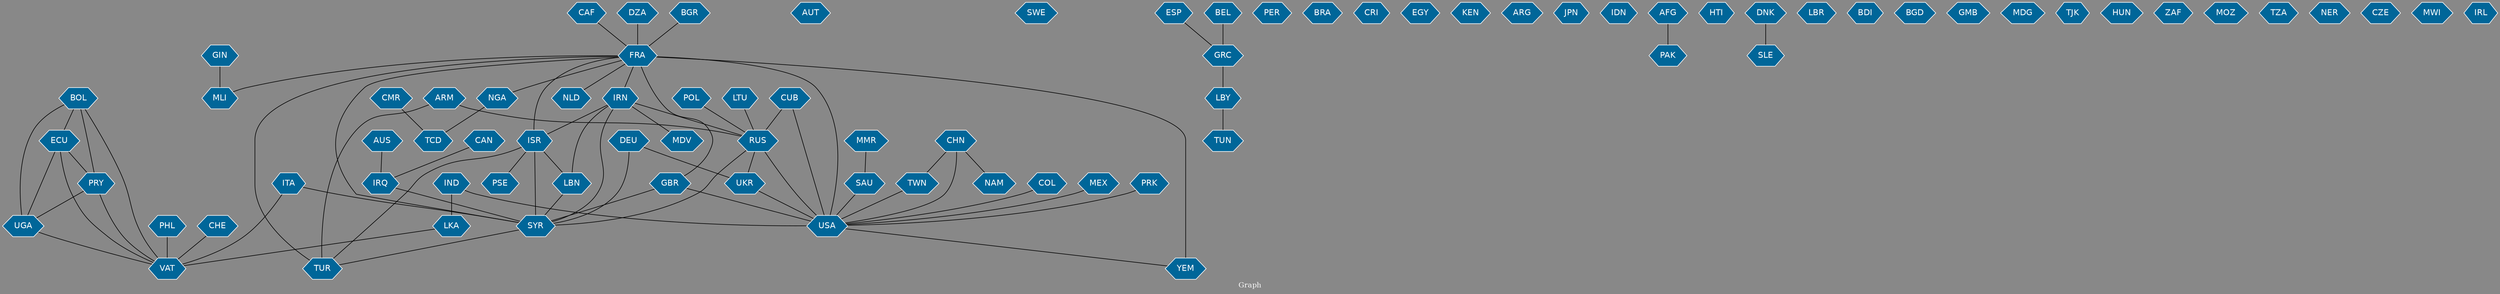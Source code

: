 // Countries together in item graph
graph {
	graph [bgcolor="#888888" fontcolor=white fontsize=12 label="Graph" outputorder=edgesfirst overlap=prism]
	node [color=white fillcolor="#006699" fontcolor=white fontname=Helvetica shape=hexagon style=filled]
	edge [arrowhead=open color=black fontcolor=white fontname=Courier fontsize=12]
		USA [label=USA]
		AUT [label=AUT]
		DEU [label=DEU]
		SWE [label=SWE]
		FRA [label=FRA]
		IRN [label=IRN]
		TUR [label=TUR]
		YEM [label=YEM]
		CAF [label=CAF]
		GRC [label=GRC]
		ESP [label=ESP]
		PER [label=PER]
		CUB [label=CUB]
		TCD [label=TCD]
		NGA [label=NGA]
		SYR [label=SYR]
		RUS [label=RUS]
		GBR [label=GBR]
		UKR [label=UKR]
		ISR [label=ISR]
		LBN [label=LBN]
		BRA [label=BRA]
		IRQ [label=IRQ]
		CRI [label=CRI]
		EGY [label=EGY]
		VAT [label=VAT]
		PHL [label=PHL]
		KEN [label=KEN]
		SAU [label=SAU]
		ARG [label=ARG]
		CHN [label=CHN]
		TWN [label=TWN]
		POL [label=POL]
		BEL [label=BEL]
		CAN [label=CAN]
		JPN [label=JPN]
		ITA [label=ITA]
		IDN [label=IDN]
		AFG [label=AFG]
		HTI [label=HTI]
		MLI [label=MLI]
		SLE [label=SLE]
		MDV [label=MDV]
		IND [label=IND]
		GIN [label=GIN]
		LBR [label=LBR]
		DZA [label=DZA]
		NLD [label=NLD]
		BDI [label=BDI]
		LBY [label=LBY]
		BGD [label=BGD]
		MMR [label=MMR]
		GMB [label=GMB]
		MDG [label=MDG]
		PSE [label=PSE]
		ARM [label=ARM]
		TJK [label=TJK]
		CHE [label=CHE]
		HUN [label=HUN]
		COL [label=COL]
		LKA [label=LKA]
		PRY [label=PRY]
		UGA [label=UGA]
		BOL [label=BOL]
		ECU [label=ECU]
		MEX [label=MEX]
		LTU [label=LTU]
		PAK [label=PAK]
		TUN [label=TUN]
		AUS [label=AUS]
		CMR [label=CMR]
		ZAF [label=ZAF]
		MOZ [label=MOZ]
		PRK [label=PRK]
		NAM [label=NAM]
		TZA [label=TZA]
		NER [label=NER]
		DNK [label=DNK]
		CZE [label=CZE]
		MWI [label=MWI]
		BGR [label=BGR]
		IRL [label=IRL]
			CUB -- RUS [weight=1]
			IRN -- RUS [weight=1]
			ESP -- GRC [weight=1]
			DEU -- UKR [weight=1]
			ISR -- PSE [weight=4]
			SYR -- TUR [weight=1]
			PRY -- UGA [weight=1]
			FRA -- NLD [weight=1]
			FRA -- GBR [weight=1]
			GRC -- LBY [weight=1]
			CHN -- USA [weight=2]
			PHL -- VAT [weight=4]
			FRA -- USA [weight=5]
			CAF -- FRA [weight=2]
			ISR -- SYR [weight=3]
			IRN -- SYR [weight=1]
			ARM -- RUS [weight=1]
			IRN -- MDV [weight=1]
			CMR -- TCD [weight=1]
			ITA -- SYR [weight=2]
			CHE -- VAT [weight=1]
			BOL -- PRY [weight=1]
			RUS -- SYR [weight=1]
			DEU -- SYR [weight=1]
			LBY -- TUN [weight=1]
			MMR -- SAU [weight=1]
			BGR -- FRA [weight=1]
			ARM -- TUR [weight=1]
			TWN -- USA [weight=1]
			IND -- LKA [weight=1]
			FRA -- TUR [weight=2]
			ISR -- TUR [weight=1]
			CHN -- TWN [weight=1]
			LTU -- RUS [weight=1]
			IND -- USA [weight=1]
			ECU -- UGA [weight=1]
			DZA -- FRA [weight=2]
			FRA -- SYR [weight=1]
			AFG -- PAK [weight=1]
			MEX -- USA [weight=1]
			PRY -- VAT [weight=1]
			GIN -- MLI [weight=1]
			AUS -- IRQ [weight=1]
			RUS -- USA [weight=2]
			ITA -- VAT [weight=1]
			CHN -- NAM [weight=1]
			BEL -- GRC [weight=2]
			LBN -- SYR [weight=3]
			UKR -- USA [weight=1]
			RUS -- UKR [weight=4]
			IRN -- ISR [weight=1]
			IRQ -- SYR [weight=1]
			CUB -- USA [weight=4]
			BOL -- ECU [weight=1]
			FRA -- NGA [weight=1]
			FRA -- YEM [weight=5]
			COL -- USA [weight=1]
			USA -- YEM [weight=1]
			POL -- RUS [weight=1]
			FRA -- ISR [weight=4]
			CAN -- IRQ [weight=1]
			IRN -- LBN [weight=1]
			LKA -- VAT [weight=1]
			FRA -- MLI [weight=1]
			BOL -- VAT [weight=1]
			PRK -- USA [weight=1]
			UGA -- VAT [weight=1]
			BOL -- UGA [weight=1]
			FRA -- IRN [weight=1]
			NGA -- TCD [weight=1]
			GBR -- USA [weight=1]
			ISR -- LBN [weight=4]
			ECU -- PRY [weight=1]
			ECU -- VAT [weight=1]
			GBR -- SYR [weight=1]
			DNK -- SLE [weight=1]
			SAU -- USA [weight=1]
}